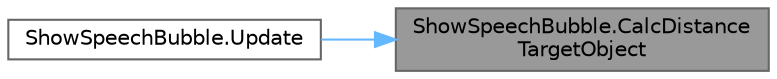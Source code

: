 digraph "ShowSpeechBubble.CalcDistanceTargetObject"
{
 // LATEX_PDF_SIZE
  bgcolor="transparent";
  edge [fontname=Helvetica,fontsize=10,labelfontname=Helvetica,labelfontsize=10];
  node [fontname=Helvetica,fontsize=10,shape=box,height=0.2,width=0.4];
  rankdir="RL";
  Node1 [id="Node000001",label="ShowSpeechBubble.CalcDistance\lTargetObject",height=0.2,width=0.4,color="gray40", fillcolor="grey60", style="filled", fontcolor="black",tooltip=" "];
  Node1 -> Node2 [id="edge1_Node000001_Node000002",dir="back",color="steelblue1",style="solid",tooltip=" "];
  Node2 [id="Node000002",label="ShowSpeechBubble.Update",height=0.2,width=0.4,color="grey40", fillcolor="white", style="filled",URL="$class_show_speech_bubble.html#a81c72c71f1b6eba4e937ab0eb7f87cad",tooltip=" "];
}
